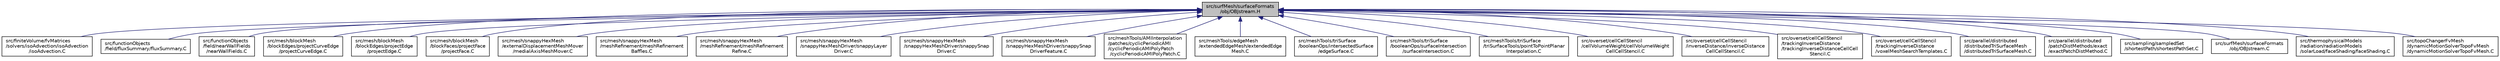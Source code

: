digraph "src/surfMesh/surfaceFormats/obj/OBJstream.H"
{
  bgcolor="transparent";
  edge [fontname="Helvetica",fontsize="10",labelfontname="Helvetica",labelfontsize="10"];
  node [fontname="Helvetica",fontsize="10",shape=record];
  Node1 [label="src/surfMesh/surfaceFormats\l/obj/OBJstream.H",height=0.2,width=0.4,color="black", fillcolor="grey75", style="filled" fontcolor="black"];
  Node1 -> Node2 [dir="back",color="midnightblue",fontsize="10",style="solid",fontname="Helvetica"];
  Node2 [label="src/finiteVolume/fvMatrices\l/solvers/isoAdvection/isoAdvection\l/isoAdvection.C",height=0.2,width=0.4,color="black",URL="$isoAdvection_8C.html"];
  Node1 -> Node3 [dir="back",color="midnightblue",fontsize="10",style="solid",fontname="Helvetica"];
  Node3 [label="src/functionObjects\l/field/fluxSummary/fluxSummary.C",height=0.2,width=0.4,color="black",URL="$fluxSummary_8C.html"];
  Node1 -> Node4 [dir="back",color="midnightblue",fontsize="10",style="solid",fontname="Helvetica"];
  Node4 [label="src/functionObjects\l/field/nearWallFields\l/nearWallFields.C",height=0.2,width=0.4,color="black",URL="$nearWallFields_8C.html"];
  Node1 -> Node5 [dir="back",color="midnightblue",fontsize="10",style="solid",fontname="Helvetica"];
  Node5 [label="src/mesh/blockMesh\l/blockEdges/projectCurveEdge\l/projectCurveEdge.C",height=0.2,width=0.4,color="black",URL="$projectCurveEdge_8C.html"];
  Node1 -> Node6 [dir="back",color="midnightblue",fontsize="10",style="solid",fontname="Helvetica"];
  Node6 [label="src/mesh/blockMesh\l/blockEdges/projectEdge\l/projectEdge.C",height=0.2,width=0.4,color="black",URL="$projectEdge_8C.html"];
  Node1 -> Node7 [dir="back",color="midnightblue",fontsize="10",style="solid",fontname="Helvetica"];
  Node7 [label="src/mesh/blockMesh\l/blockFaces/projectFace\l/projectFace.C",height=0.2,width=0.4,color="black",URL="$projectFace_8C.html"];
  Node1 -> Node8 [dir="back",color="midnightblue",fontsize="10",style="solid",fontname="Helvetica"];
  Node8 [label="src/mesh/snappyHexMesh\l/externalDisplacementMeshMover\l/medialAxisMeshMover.C",height=0.2,width=0.4,color="black",URL="$medialAxisMeshMover_8C.html"];
  Node1 -> Node9 [dir="back",color="midnightblue",fontsize="10",style="solid",fontname="Helvetica"];
  Node9 [label="src/mesh/snappyHexMesh\l/meshRefinement/meshRefinement\lBaffles.C",height=0.2,width=0.4,color="black",URL="$meshRefinementBaffles_8C.html"];
  Node1 -> Node10 [dir="back",color="midnightblue",fontsize="10",style="solid",fontname="Helvetica"];
  Node10 [label="src/mesh/snappyHexMesh\l/meshRefinement/meshRefinement\lRefine.C",height=0.2,width=0.4,color="black",URL="$meshRefinementRefine_8C.html"];
  Node1 -> Node11 [dir="back",color="midnightblue",fontsize="10",style="solid",fontname="Helvetica"];
  Node11 [label="src/mesh/snappyHexMesh\l/snappyHexMeshDriver/snappyLayer\lDriver.C",height=0.2,width=0.4,color="black",URL="$snappyLayerDriver_8C.html",tooltip="All to do with adding cell layers. "];
  Node1 -> Node12 [dir="back",color="midnightblue",fontsize="10",style="solid",fontname="Helvetica"];
  Node12 [label="src/mesh/snappyHexMesh\l/snappyHexMeshDriver/snappySnap\lDriver.C",height=0.2,width=0.4,color="black",URL="$snappySnapDriver_8C.html",tooltip="All to do with snapping to the surface. "];
  Node1 -> Node13 [dir="back",color="midnightblue",fontsize="10",style="solid",fontname="Helvetica"];
  Node13 [label="src/mesh/snappyHexMesh\l/snappyHexMeshDriver/snappySnap\lDriverFeature.C",height=0.2,width=0.4,color="black",URL="$snappySnapDriverFeature_8C.html"];
  Node1 -> Node14 [dir="back",color="midnightblue",fontsize="10",style="solid",fontname="Helvetica"];
  Node14 [label="src/meshTools/AMIInterpolation\l/patches/cyclicPeriodicAMI\l/cyclicPeriodicAMIPolyPatch\l/cyclicPeriodicAMIPolyPatch.C",height=0.2,width=0.4,color="black",URL="$cyclicPeriodicAMIPolyPatch_8C.html"];
  Node1 -> Node15 [dir="back",color="midnightblue",fontsize="10",style="solid",fontname="Helvetica"];
  Node15 [label="src/meshTools/edgeMesh\l/extendedEdgeMesh/extendedEdge\lMesh.C",height=0.2,width=0.4,color="black",URL="$extendedEdgeMesh_8C.html"];
  Node1 -> Node16 [dir="back",color="midnightblue",fontsize="10",style="solid",fontname="Helvetica"];
  Node16 [label="src/meshTools/triSurface\l/booleanOps/intersectedSurface\l/edgeSurface.C",height=0.2,width=0.4,color="black",URL="$edgeSurface_8C.html"];
  Node1 -> Node17 [dir="back",color="midnightblue",fontsize="10",style="solid",fontname="Helvetica"];
  Node17 [label="src/meshTools/triSurface\l/booleanOps/surfaceIntersection\l/surfaceIntersection.C",height=0.2,width=0.4,color="black",URL="$surfaceIntersection_8C.html"];
  Node1 -> Node18 [dir="back",color="midnightblue",fontsize="10",style="solid",fontname="Helvetica"];
  Node18 [label="src/meshTools/triSurface\l/triSurfaceTools/pointToPointPlanar\lInterpolation.C",height=0.2,width=0.4,color="black",URL="$pointToPointPlanarInterpolation_8C.html"];
  Node1 -> Node19 [dir="back",color="midnightblue",fontsize="10",style="solid",fontname="Helvetica"];
  Node19 [label="src/overset/cellCellStencil\l/cellVolumeWeight/cellVolumeWeight\lCellCellStencil.C",height=0.2,width=0.4,color="black",URL="$cellVolumeWeightCellCellStencil_8C.html"];
  Node1 -> Node20 [dir="back",color="midnightblue",fontsize="10",style="solid",fontname="Helvetica"];
  Node20 [label="src/overset/cellCellStencil\l/inverseDistance/inverseDistance\lCellCellStencil.C",height=0.2,width=0.4,color="black",URL="$inverseDistanceCellCellStencil_8C.html"];
  Node1 -> Node21 [dir="back",color="midnightblue",fontsize="10",style="solid",fontname="Helvetica"];
  Node21 [label="src/overset/cellCellStencil\l/trackingInverseDistance\l/trackingInverseDistanceCellCell\lStencil.C",height=0.2,width=0.4,color="black",URL="$trackingInverseDistanceCellCellStencil_8C.html"];
  Node1 -> Node22 [dir="back",color="midnightblue",fontsize="10",style="solid",fontname="Helvetica"];
  Node22 [label="src/overset/cellCellStencil\l/trackingInverseDistance\l/voxelMeshSearchTemplates.C",height=0.2,width=0.4,color="black",URL="$voxelMeshSearchTemplates_8C.html"];
  Node1 -> Node23 [dir="back",color="midnightblue",fontsize="10",style="solid",fontname="Helvetica"];
  Node23 [label="src/parallel/distributed\l/distributedTriSurfaceMesh\l/distributedTriSurfaceMesh.C",height=0.2,width=0.4,color="black",URL="$distributedTriSurfaceMesh_8C.html"];
  Node1 -> Node24 [dir="back",color="midnightblue",fontsize="10",style="solid",fontname="Helvetica"];
  Node24 [label="src/parallel/distributed\l/patchDistMethods/exact\l/exactPatchDistMethod.C",height=0.2,width=0.4,color="black",URL="$exactPatchDistMethod_8C.html"];
  Node1 -> Node25 [dir="back",color="midnightblue",fontsize="10",style="solid",fontname="Helvetica"];
  Node25 [label="src/sampling/sampledSet\l/shortestPath/shortestPathSet.C",height=0.2,width=0.4,color="black",URL="$shortestPathSet_8C.html"];
  Node1 -> Node26 [dir="back",color="midnightblue",fontsize="10",style="solid",fontname="Helvetica"];
  Node26 [label="src/surfMesh/surfaceFormats\l/obj/OBJstream.C",height=0.2,width=0.4,color="black",URL="$OBJstream_8C.html"];
  Node1 -> Node27 [dir="back",color="midnightblue",fontsize="10",style="solid",fontname="Helvetica"];
  Node27 [label="src/thermophysicalModels\l/radiation/radiationModels\l/solarLoad/faceShading/faceShading.C",height=0.2,width=0.4,color="black",URL="$faceShading_8C.html"];
  Node1 -> Node28 [dir="back",color="midnightblue",fontsize="10",style="solid",fontname="Helvetica"];
  Node28 [label="src/topoChangerFvMesh\l/dynamicMotionSolverTopoFvMesh\l/dynamicMotionSolverTopoFvMesh.C",height=0.2,width=0.4,color="black",URL="$dynamicMotionSolverTopoFvMesh_8C.html"];
}
